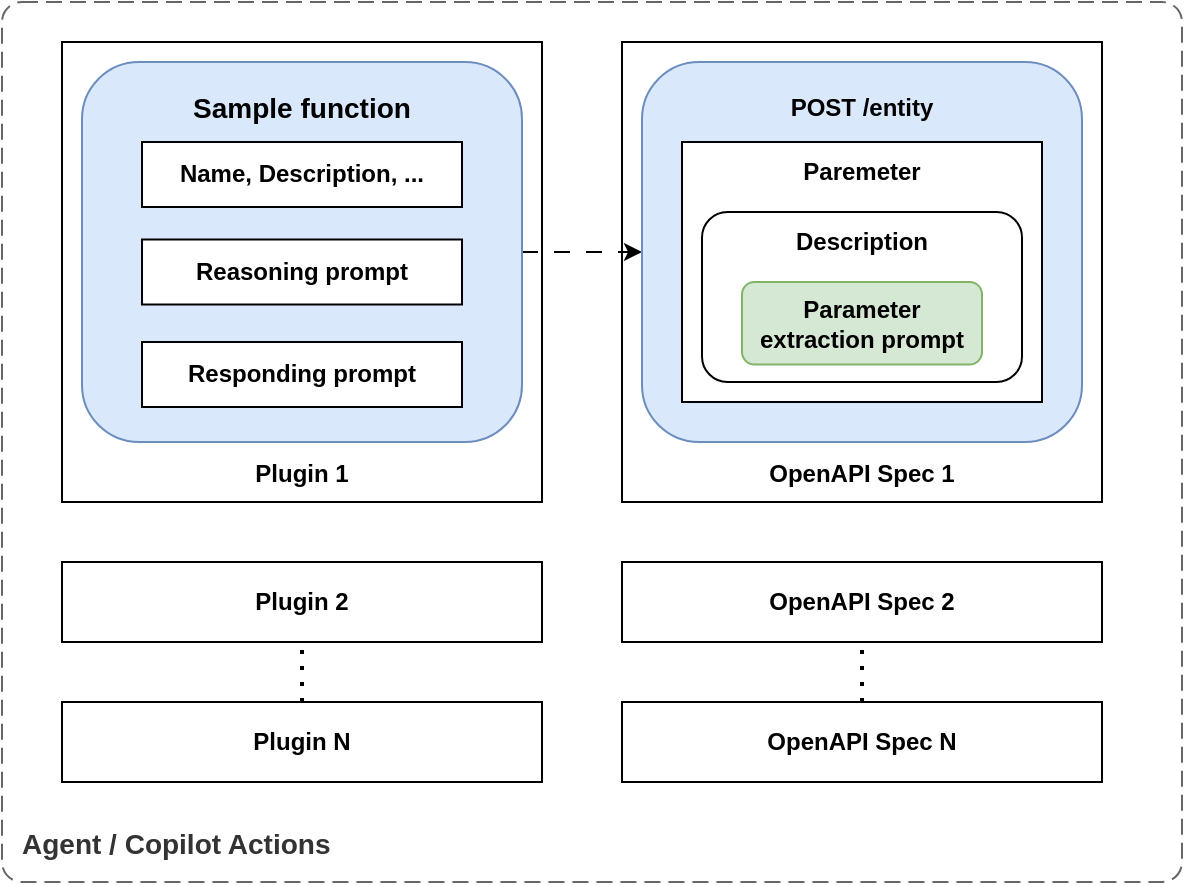 <mxfile version="26.2.14">
  <diagram name="Page-1" id="YVMcLuDC_UpiQ_qDKYXu">
    <mxGraphModel dx="987" dy="708" grid="1" gridSize="10" guides="1" tooltips="1" connect="1" arrows="1" fold="1" page="1" pageScale="1" pageWidth="1100" pageHeight="850" math="0" shadow="0">
      <root>
        <mxCell id="0" />
        <mxCell id="1" parent="0" />
        <object placeholders="1" c4Name="Agent / Copilot Actions" label="&lt;font style=&quot;font-size: 14px&quot;&gt;&lt;b&gt;&lt;div style=&quot;text-align: right&quot;&gt;%c4Name%&lt;/div&gt;&lt;/b&gt;&lt;/font&gt;" id="QpKccrC8gZ1oVyE0n9VX-2">
          <mxCell style="rounded=1;fontSize=11;whiteSpace=wrap;html=1;dashed=1;arcSize=20;fillColor=none;strokeColor=#666666;fontColor=#333333;labelBackgroundColor=none;align=left;verticalAlign=bottom;labelBorderColor=none;spacingTop=0;spacing=10;dashPattern=8 4;metaEdit=1;rotatable=0;perimeter=rectanglePerimeter;noLabel=0;labelPadding=0;allowArrows=0;connectable=0;expand=0;recursiveResize=0;editable=1;pointerEvents=0;absoluteArcSize=1;points=[[0.25,0,0],[0.5,0,0],[0.75,0,0],[1,0.25,0],[1,0.5,0],[1,0.75,0],[0.75,1,0],[0.5,1,0],[0.25,1,0],[0,0.75,0],[0,0.5,0],[0,0.25,0]];" vertex="1" parent="1">
            <mxGeometry x="90" y="140" width="590" height="440" as="geometry" />
          </mxCell>
        </object>
        <mxCell id="QpKccrC8gZ1oVyE0n9VX-3" value="&lt;div&gt;&lt;br&gt;&lt;/div&gt;&lt;div&gt;&lt;br&gt;&lt;/div&gt;&lt;div&gt;&lt;br&gt;&lt;/div&gt;&lt;div&gt;&lt;br&gt;&lt;/div&gt;&lt;div&gt;&lt;br&gt;&lt;/div&gt;&lt;div&gt;&lt;br&gt;&lt;/div&gt;&lt;div&gt;&lt;br&gt;&lt;/div&gt;&lt;div&gt;&lt;br&gt;&lt;/div&gt;&lt;div&gt;&lt;br&gt;&lt;/div&gt;&lt;div&gt;&lt;br&gt;&lt;/div&gt;&lt;div&gt;&lt;br&gt;&lt;/div&gt;&lt;div&gt;&lt;br&gt;&lt;/div&gt;&lt;div&gt;&lt;br&gt;&lt;/div&gt;&lt;div&gt;&lt;br&gt;&lt;/div&gt;&lt;b&gt;Plugin 1&lt;/b&gt;" style="rounded=0;whiteSpace=wrap;html=1;" vertex="1" parent="1">
          <mxGeometry x="120" y="160" width="240" height="230" as="geometry" />
        </mxCell>
        <mxCell id="QpKccrC8gZ1oVyE0n9VX-4" value="&lt;b&gt;Plugin 2&lt;/b&gt;" style="rounded=0;whiteSpace=wrap;html=1;" vertex="1" parent="1">
          <mxGeometry x="120" y="420" width="240" height="40" as="geometry" />
        </mxCell>
        <mxCell id="QpKccrC8gZ1oVyE0n9VX-5" value="&lt;b&gt;Plugin N&lt;/b&gt;" style="rounded=0;whiteSpace=wrap;html=1;" vertex="1" parent="1">
          <mxGeometry x="120" y="490" width="240" height="40" as="geometry" />
        </mxCell>
        <mxCell id="QpKccrC8gZ1oVyE0n9VX-6" value="" style="endArrow=none;dashed=1;html=1;dashPattern=1 3;strokeWidth=2;rounded=0;entryX=0.5;entryY=1;entryDx=0;entryDy=0;exitX=0.5;exitY=0;exitDx=0;exitDy=0;" edge="1" parent="1" source="QpKccrC8gZ1oVyE0n9VX-5" target="QpKccrC8gZ1oVyE0n9VX-4">
          <mxGeometry width="50" height="50" relative="1" as="geometry">
            <mxPoint x="200" y="490" as="sourcePoint" />
            <mxPoint x="480" y="360" as="targetPoint" />
          </mxGeometry>
        </mxCell>
        <mxCell id="QpKccrC8gZ1oVyE0n9VX-7" value="&lt;div&gt;&lt;br&gt;&lt;/div&gt;&lt;div&gt;&lt;br&gt;&lt;/div&gt;&lt;div&gt;&lt;br&gt;&lt;/div&gt;&lt;div&gt;&lt;br&gt;&lt;/div&gt;&lt;div&gt;&lt;br&gt;&lt;/div&gt;&lt;div&gt;&lt;br&gt;&lt;/div&gt;&lt;div&gt;&lt;br&gt;&lt;/div&gt;&lt;div&gt;&lt;br&gt;&lt;/div&gt;&lt;div&gt;&lt;br&gt;&lt;/div&gt;&lt;div&gt;&lt;br&gt;&lt;/div&gt;&lt;div&gt;&lt;br&gt;&lt;/div&gt;&lt;div&gt;&lt;br&gt;&lt;/div&gt;&lt;div&gt;&lt;br&gt;&lt;/div&gt;&lt;div&gt;&lt;br&gt;&lt;/div&gt;&lt;b&gt;OpenAPI Spec 1&lt;/b&gt;" style="rounded=0;whiteSpace=wrap;html=1;" vertex="1" parent="1">
          <mxGeometry x="400" y="160" width="240" height="230" as="geometry" />
        </mxCell>
        <mxCell id="QpKccrC8gZ1oVyE0n9VX-8" style="edgeStyle=orthogonalEdgeStyle;rounded=0;orthogonalLoop=1;jettySize=auto;html=1;entryX=0;entryY=0.5;entryDx=0;entryDy=0;dashed=1;dashPattern=8 8;" edge="1" parent="1" source="QpKccrC8gZ1oVyE0n9VX-9" target="QpKccrC8gZ1oVyE0n9VX-17">
          <mxGeometry relative="1" as="geometry" />
        </mxCell>
        <mxCell id="QpKccrC8gZ1oVyE0n9VX-9" value="&lt;div style=&quot;&quot;&gt;&lt;b style=&quot;background-color: transparent; color: light-dark(rgb(0, 0, 0), rgb(255, 255, 255));&quot;&gt;&lt;font style=&quot;font-size: 14px;&quot;&gt;Sample function&lt;/font&gt;&lt;/b&gt;&lt;/div&gt;&lt;div style=&quot;&quot;&gt;&lt;br&gt;&lt;/div&gt;&lt;div style=&quot;&quot;&gt;&lt;br&gt;&lt;/div&gt;&lt;div style=&quot;&quot;&gt;&lt;br&gt;&lt;/div&gt;&lt;div style=&quot;&quot;&gt;&lt;br&gt;&lt;/div&gt;&lt;div style=&quot;&quot;&gt;&lt;br&gt;&lt;/div&gt;&lt;div style=&quot;&quot;&gt;&lt;br&gt;&lt;/div&gt;&lt;div style=&quot;&quot;&gt;&lt;br&gt;&lt;/div&gt;&lt;div&gt;&lt;b style=&quot;background-color: transparent; color: light-dark(rgb(0, 0, 0), rgb(255, 255, 255));&quot;&gt;&lt;br&gt;&lt;/b&gt;&lt;/div&gt;&lt;div&gt;&lt;b style=&quot;background-color: transparent; color: light-dark(rgb(0, 0, 0), rgb(255, 255, 255));&quot;&gt;&lt;br&gt;&lt;/b&gt;&lt;/div&gt;&lt;div&gt;&lt;br&gt;&lt;/div&gt;" style="rounded=1;whiteSpace=wrap;html=1;fillColor=#dae8fc;strokeColor=#6c8ebf;align=center;" vertex="1" parent="1">
          <mxGeometry x="130" y="170" width="220" height="190" as="geometry" />
        </mxCell>
        <mxCell id="QpKccrC8gZ1oVyE0n9VX-14" value="&lt;b&gt;OpenAPI Spec 2&lt;/b&gt;" style="rounded=0;whiteSpace=wrap;html=1;" vertex="1" parent="1">
          <mxGeometry x="400" y="420" width="240" height="40" as="geometry" />
        </mxCell>
        <mxCell id="QpKccrC8gZ1oVyE0n9VX-15" value="&lt;b&gt;OpenAPI Spec N&lt;/b&gt;" style="rounded=0;whiteSpace=wrap;html=1;" vertex="1" parent="1">
          <mxGeometry x="400" y="490" width="240" height="40" as="geometry" />
        </mxCell>
        <mxCell id="QpKccrC8gZ1oVyE0n9VX-16" value="" style="endArrow=none;dashed=1;html=1;dashPattern=1 3;strokeWidth=2;rounded=0;entryX=0.5;entryY=1;entryDx=0;entryDy=0;exitX=0.5;exitY=0;exitDx=0;exitDy=0;" edge="1" parent="1" source="QpKccrC8gZ1oVyE0n9VX-15" target="QpKccrC8gZ1oVyE0n9VX-14">
          <mxGeometry width="50" height="50" relative="1" as="geometry">
            <mxPoint x="550" y="490" as="sourcePoint" />
            <mxPoint x="830" y="360" as="targetPoint" />
          </mxGeometry>
        </mxCell>
        <mxCell id="QpKccrC8gZ1oVyE0n9VX-17" value="&lt;b&gt;&lt;br&gt;POST /entity&lt;/b&gt;&lt;div&gt;&lt;b&gt;&lt;br&gt;&lt;/b&gt;&lt;/div&gt;&lt;div&gt;&lt;b&gt;&lt;br&gt;&lt;/b&gt;&lt;div&gt;&lt;br&gt;&lt;/div&gt;&lt;div&gt;&lt;br&gt;&lt;/div&gt;&lt;div&gt;&lt;br&gt;&lt;/div&gt;&lt;div&gt;&lt;br&gt;&lt;/div&gt;&lt;div&gt;&lt;br&gt;&lt;/div&gt;&lt;div&gt;&lt;br&gt;&lt;/div&gt;&lt;div&gt;&lt;br&gt;&lt;/div&gt;&lt;div&gt;&lt;br&gt;&lt;/div&gt;&lt;div&gt;&lt;br&gt;&lt;/div&gt;&lt;/div&gt;" style="rounded=1;whiteSpace=wrap;html=1;fillColor=#dae8fc;strokeColor=#6c8ebf;" vertex="1" parent="1">
          <mxGeometry x="410" y="170" width="220" height="190" as="geometry" />
        </mxCell>
        <mxCell id="QpKccrC8gZ1oVyE0n9VX-20" value="&lt;b&gt;Paremeter&lt;/b&gt;&lt;div&gt;&lt;b&gt;&lt;br&gt;&lt;/b&gt;&lt;/div&gt;&lt;div&gt;&lt;b&gt;&lt;br&gt;&lt;/b&gt;&lt;/div&gt;&lt;div&gt;&lt;b&gt;&lt;br&gt;&lt;/b&gt;&lt;/div&gt;&lt;div&gt;&lt;b&gt;&lt;br&gt;&lt;/b&gt;&lt;/div&gt;&lt;div&gt;&lt;b&gt;&lt;br&gt;&lt;/b&gt;&lt;/div&gt;&lt;div&gt;&lt;b&gt;&lt;br&gt;&lt;/b&gt;&lt;/div&gt;&lt;div&gt;&lt;b&gt;&lt;br&gt;&lt;/b&gt;&lt;/div&gt;" style="rounded=0;whiteSpace=wrap;html=1;" vertex="1" parent="1">
          <mxGeometry x="430" y="210" width="180" height="130" as="geometry" />
        </mxCell>
        <mxCell id="QpKccrC8gZ1oVyE0n9VX-21" value="&lt;b&gt;Reasoning prompt&lt;/b&gt;" style="rounded=0;whiteSpace=wrap;html=1;" vertex="1" parent="1">
          <mxGeometry x="160" y="258.75" width="160" height="32.5" as="geometry" />
        </mxCell>
        <mxCell id="QpKccrC8gZ1oVyE0n9VX-22" value="&lt;b&gt;Responding prompt&lt;/b&gt;" style="rounded=0;whiteSpace=wrap;html=1;" vertex="1" parent="1">
          <mxGeometry x="160" y="310" width="160" height="32.5" as="geometry" />
        </mxCell>
        <mxCell id="QpKccrC8gZ1oVyE0n9VX-24" value="&lt;b&gt;Name, Description, ...&lt;/b&gt;" style="rounded=0;whiteSpace=wrap;html=1;" vertex="1" parent="1">
          <mxGeometry x="160" y="210" width="160" height="32.5" as="geometry" />
        </mxCell>
        <mxCell id="QpKccrC8gZ1oVyE0n9VX-25" value="&lt;b&gt;Description&lt;/b&gt;&lt;div&gt;&lt;b&gt;&lt;br&gt;&lt;/b&gt;&lt;/div&gt;&lt;div&gt;&lt;br&gt;&lt;/div&gt;&lt;div&gt;&lt;br&gt;&lt;/div&gt;&lt;div&gt;&lt;br&gt;&lt;/div&gt;" style="rounded=1;whiteSpace=wrap;html=1;" vertex="1" parent="1">
          <mxGeometry x="440" y="245" width="160" height="85" as="geometry" />
        </mxCell>
        <mxCell id="QpKccrC8gZ1oVyE0n9VX-26" value="&lt;b&gt;Parameter extraction prompt&lt;/b&gt;" style="rounded=1;whiteSpace=wrap;html=1;fillColor=#d5e8d4;strokeColor=#82b366;" vertex="1" parent="1">
          <mxGeometry x="460" y="280" width="120" height="41.25" as="geometry" />
        </mxCell>
      </root>
    </mxGraphModel>
  </diagram>
</mxfile>
